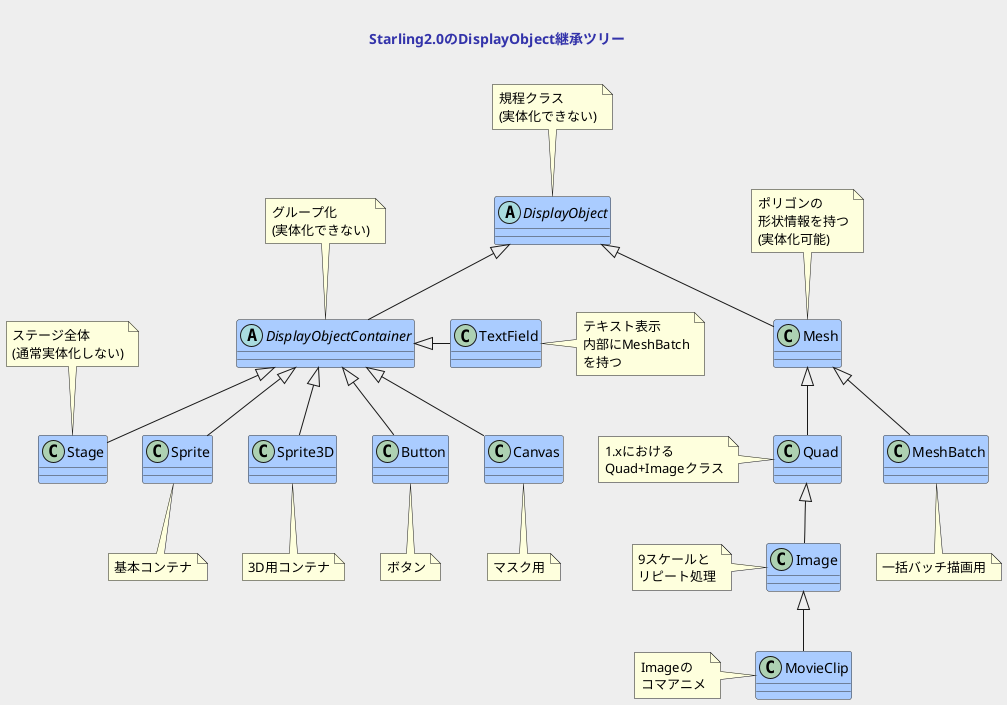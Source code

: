 @startuml

skinparam backgroundColor #EEEEEE
skinparam ClassBorderColor #333333
skinparam ClassBackgroundColor #AACCFF
skinparam TitleFontColor #3333AA


title \nStarling2.0のDisplayObject継承ツリー\n

abstract class DisplayObject
abstract class DisplayObjectContainer

DisplayObject <|-down- DisplayObjectContainer
DisplayObject <|-down- Mesh
Mesh <|-down- MeshBatch
Mesh <|-down- Quad
Quad <|-down- Image
Image <|-down- MovieClip

note top of DisplayObject : 規程クラス\n(実体化できない)
note top of Mesh : ポリゴンの\n形状情報を持つ\n(実体化可能)
note left of Quad : 1.xにおける\nQuad+Imageクラス
note left of Image : 9スケールと\nリピート処理
note left of MovieClip : Imageの\nコマアニメ
note bottom of MeshBatch : 一括バッチ描画用
note top of DisplayObjectContainer : グループ化\n(実体化できない)

DisplayObjectContainer <|-down- Stage
DisplayObjectContainer <|-down- Button
DisplayObjectContainer <|-down- Canvas
DisplayObjectContainer <|-down- Sprite
DisplayObjectContainer <|-down- Sprite3D
DisplayObjectContainer <|-right- TextField

note top of Stage : ステージ全体\n(通常実体化しない)
note bottom of Button : ボタン
note bottom of Canvas : マスク用
note bottom of Sprite : 基本コンテナ
note bottom of Sprite3D : 3D用コンテナ
note right of TextField : テキスト表示\n内部にMeshBatch\nを持つ


@enduml